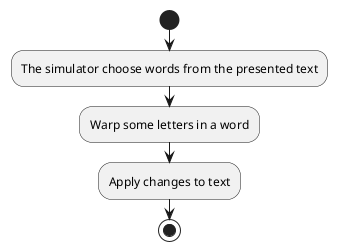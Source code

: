 @startuml surface
start

:The simulator choose words from the presented text;
:Warp some letters in a word;
:Apply changes to text;

stop
@enduml
